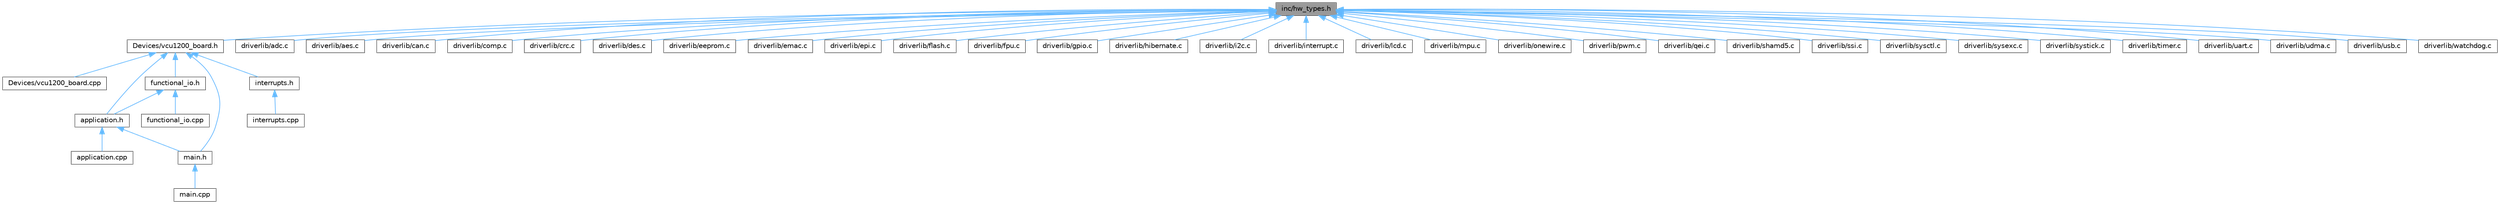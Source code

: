 digraph "inc/hw_types.h"
{
 // LATEX_PDF_SIZE
  bgcolor="transparent";
  edge [fontname=Helvetica,fontsize=10,labelfontname=Helvetica,labelfontsize=10];
  node [fontname=Helvetica,fontsize=10,shape=box,height=0.2,width=0.4];
  Node1 [label="inc/hw_types.h",height=0.2,width=0.4,color="gray40", fillcolor="grey60", style="filled", fontcolor="black",tooltip=" "];
  Node1 -> Node2 [dir="back",color="steelblue1",style="solid"];
  Node2 [label="Devices/vcu1200_board.h",height=0.2,width=0.4,color="grey40", fillcolor="white", style="filled",URL="$vcu1200__board_8h.html",tooltip=" "];
  Node2 -> Node3 [dir="back",color="steelblue1",style="solid"];
  Node3 [label="Devices/vcu1200_board.cpp",height=0.2,width=0.4,color="grey40", fillcolor="white", style="filled",URL="$vcu1200__board_8cpp.html",tooltip=" "];
  Node2 -> Node4 [dir="back",color="steelblue1",style="solid"];
  Node4 [label="application.h",height=0.2,width=0.4,color="grey40", fillcolor="white", style="filled",URL="$application_8h.html",tooltip=" "];
  Node4 -> Node5 [dir="back",color="steelblue1",style="solid"];
  Node5 [label="application.cpp",height=0.2,width=0.4,color="grey40", fillcolor="white", style="filled",URL="$application_8cpp.html",tooltip=" "];
  Node4 -> Node6 [dir="back",color="steelblue1",style="solid"];
  Node6 [label="main.h",height=0.2,width=0.4,color="grey40", fillcolor="white", style="filled",URL="$main_8h.html",tooltip=" "];
  Node6 -> Node7 [dir="back",color="steelblue1",style="solid"];
  Node7 [label="main.cpp",height=0.2,width=0.4,color="grey40", fillcolor="white", style="filled",URL="$main_8cpp.html",tooltip=" "];
  Node2 -> Node8 [dir="back",color="steelblue1",style="solid"];
  Node8 [label="functional_io.h",height=0.2,width=0.4,color="grey40", fillcolor="white", style="filled",URL="$functional__io_8h.html",tooltip=" "];
  Node8 -> Node4 [dir="back",color="steelblue1",style="solid"];
  Node8 -> Node9 [dir="back",color="steelblue1",style="solid"];
  Node9 [label="functional_io.cpp",height=0.2,width=0.4,color="grey40", fillcolor="white", style="filled",URL="$functional__io_8cpp.html",tooltip=" "];
  Node2 -> Node10 [dir="back",color="steelblue1",style="solid"];
  Node10 [label="interrupts.h",height=0.2,width=0.4,color="grey40", fillcolor="white", style="filled",URL="$interrupts_8h.html",tooltip=" "];
  Node10 -> Node11 [dir="back",color="steelblue1",style="solid"];
  Node11 [label="interrupts.cpp",height=0.2,width=0.4,color="grey40", fillcolor="white", style="filled",URL="$interrupts_8cpp.html",tooltip=" "];
  Node2 -> Node6 [dir="back",color="steelblue1",style="solid"];
  Node1 -> Node12 [dir="back",color="steelblue1",style="solid"];
  Node12 [label="driverlib/adc.c",height=0.2,width=0.4,color="grey40", fillcolor="white", style="filled",URL="$adc_8c.html",tooltip=" "];
  Node1 -> Node13 [dir="back",color="steelblue1",style="solid"];
  Node13 [label="driverlib/aes.c",height=0.2,width=0.4,color="grey40", fillcolor="white", style="filled",URL="$aes_8c.html",tooltip=" "];
  Node1 -> Node14 [dir="back",color="steelblue1",style="solid"];
  Node14 [label="driverlib/can.c",height=0.2,width=0.4,color="grey40", fillcolor="white", style="filled",URL="$can_8c.html",tooltip=" "];
  Node1 -> Node15 [dir="back",color="steelblue1",style="solid"];
  Node15 [label="driverlib/comp.c",height=0.2,width=0.4,color="grey40", fillcolor="white", style="filled",URL="$comp_8c.html",tooltip=" "];
  Node1 -> Node16 [dir="back",color="steelblue1",style="solid"];
  Node16 [label="driverlib/crc.c",height=0.2,width=0.4,color="grey40", fillcolor="white", style="filled",URL="$crc_8c.html",tooltip=" "];
  Node1 -> Node17 [dir="back",color="steelblue1",style="solid"];
  Node17 [label="driverlib/des.c",height=0.2,width=0.4,color="grey40", fillcolor="white", style="filled",URL="$des_8c.html",tooltip=" "];
  Node1 -> Node18 [dir="back",color="steelblue1",style="solid"];
  Node18 [label="driverlib/eeprom.c",height=0.2,width=0.4,color="grey40", fillcolor="white", style="filled",URL="$eeprom_8c.html",tooltip=" "];
  Node1 -> Node19 [dir="back",color="steelblue1",style="solid"];
  Node19 [label="driverlib/emac.c",height=0.2,width=0.4,color="grey40", fillcolor="white", style="filled",URL="$emac_8c.html",tooltip=" "];
  Node1 -> Node20 [dir="back",color="steelblue1",style="solid"];
  Node20 [label="driverlib/epi.c",height=0.2,width=0.4,color="grey40", fillcolor="white", style="filled",URL="$epi_8c.html",tooltip=" "];
  Node1 -> Node21 [dir="back",color="steelblue1",style="solid"];
  Node21 [label="driverlib/flash.c",height=0.2,width=0.4,color="grey40", fillcolor="white", style="filled",URL="$flash_8c.html",tooltip=" "];
  Node1 -> Node22 [dir="back",color="steelblue1",style="solid"];
  Node22 [label="driverlib/fpu.c",height=0.2,width=0.4,color="grey40", fillcolor="white", style="filled",URL="$fpu_8c.html",tooltip=" "];
  Node1 -> Node23 [dir="back",color="steelblue1",style="solid"];
  Node23 [label="driverlib/gpio.c",height=0.2,width=0.4,color="grey40", fillcolor="white", style="filled",URL="$gpio_8c.html",tooltip=" "];
  Node1 -> Node24 [dir="back",color="steelblue1",style="solid"];
  Node24 [label="driverlib/hibernate.c",height=0.2,width=0.4,color="grey40", fillcolor="white", style="filled",URL="$hibernate_8c.html",tooltip=" "];
  Node1 -> Node25 [dir="back",color="steelblue1",style="solid"];
  Node25 [label="driverlib/i2c.c",height=0.2,width=0.4,color="grey40", fillcolor="white", style="filled",URL="$i2c_8c.html",tooltip=" "];
  Node1 -> Node26 [dir="back",color="steelblue1",style="solid"];
  Node26 [label="driverlib/interrupt.c",height=0.2,width=0.4,color="grey40", fillcolor="white", style="filled",URL="$interrupt_8c.html",tooltip=" "];
  Node1 -> Node27 [dir="back",color="steelblue1",style="solid"];
  Node27 [label="driverlib/lcd.c",height=0.2,width=0.4,color="grey40", fillcolor="white", style="filled",URL="$lcd_8c.html",tooltip=" "];
  Node1 -> Node28 [dir="back",color="steelblue1",style="solid"];
  Node28 [label="driverlib/mpu.c",height=0.2,width=0.4,color="grey40", fillcolor="white", style="filled",URL="$mpu_8c.html",tooltip=" "];
  Node1 -> Node29 [dir="back",color="steelblue1",style="solid"];
  Node29 [label="driverlib/onewire.c",height=0.2,width=0.4,color="grey40", fillcolor="white", style="filled",URL="$onewire_8c.html",tooltip=" "];
  Node1 -> Node30 [dir="back",color="steelblue1",style="solid"];
  Node30 [label="driverlib/pwm.c",height=0.2,width=0.4,color="grey40", fillcolor="white", style="filled",URL="$pwm_8c.html",tooltip=" "];
  Node1 -> Node31 [dir="back",color="steelblue1",style="solid"];
  Node31 [label="driverlib/qei.c",height=0.2,width=0.4,color="grey40", fillcolor="white", style="filled",URL="$qei_8c.html",tooltip=" "];
  Node1 -> Node32 [dir="back",color="steelblue1",style="solid"];
  Node32 [label="driverlib/shamd5.c",height=0.2,width=0.4,color="grey40", fillcolor="white", style="filled",URL="$shamd5_8c.html",tooltip=" "];
  Node1 -> Node33 [dir="back",color="steelblue1",style="solid"];
  Node33 [label="driverlib/ssi.c",height=0.2,width=0.4,color="grey40", fillcolor="white", style="filled",URL="$ssi_8c.html",tooltip=" "];
  Node1 -> Node34 [dir="back",color="steelblue1",style="solid"];
  Node34 [label="driverlib/sysctl.c",height=0.2,width=0.4,color="grey40", fillcolor="white", style="filled",URL="$sysctl_8c.html",tooltip=" "];
  Node1 -> Node35 [dir="back",color="steelblue1",style="solid"];
  Node35 [label="driverlib/sysexc.c",height=0.2,width=0.4,color="grey40", fillcolor="white", style="filled",URL="$sysexc_8c.html",tooltip=" "];
  Node1 -> Node36 [dir="back",color="steelblue1",style="solid"];
  Node36 [label="driverlib/systick.c",height=0.2,width=0.4,color="grey40", fillcolor="white", style="filled",URL="$systick_8c.html",tooltip=" "];
  Node1 -> Node37 [dir="back",color="steelblue1",style="solid"];
  Node37 [label="driverlib/timer.c",height=0.2,width=0.4,color="grey40", fillcolor="white", style="filled",URL="$timer_8c.html",tooltip=" "];
  Node1 -> Node38 [dir="back",color="steelblue1",style="solid"];
  Node38 [label="driverlib/uart.c",height=0.2,width=0.4,color="grey40", fillcolor="white", style="filled",URL="$uart_8c.html",tooltip=" "];
  Node1 -> Node39 [dir="back",color="steelblue1",style="solid"];
  Node39 [label="driverlib/udma.c",height=0.2,width=0.4,color="grey40", fillcolor="white", style="filled",URL="$udma_8c.html",tooltip=" "];
  Node1 -> Node40 [dir="back",color="steelblue1",style="solid"];
  Node40 [label="driverlib/usb.c",height=0.2,width=0.4,color="grey40", fillcolor="white", style="filled",URL="$usb_8c.html",tooltip=" "];
  Node1 -> Node41 [dir="back",color="steelblue1",style="solid"];
  Node41 [label="driverlib/watchdog.c",height=0.2,width=0.4,color="grey40", fillcolor="white", style="filled",URL="$watchdog_8c.html",tooltip=" "];
}

